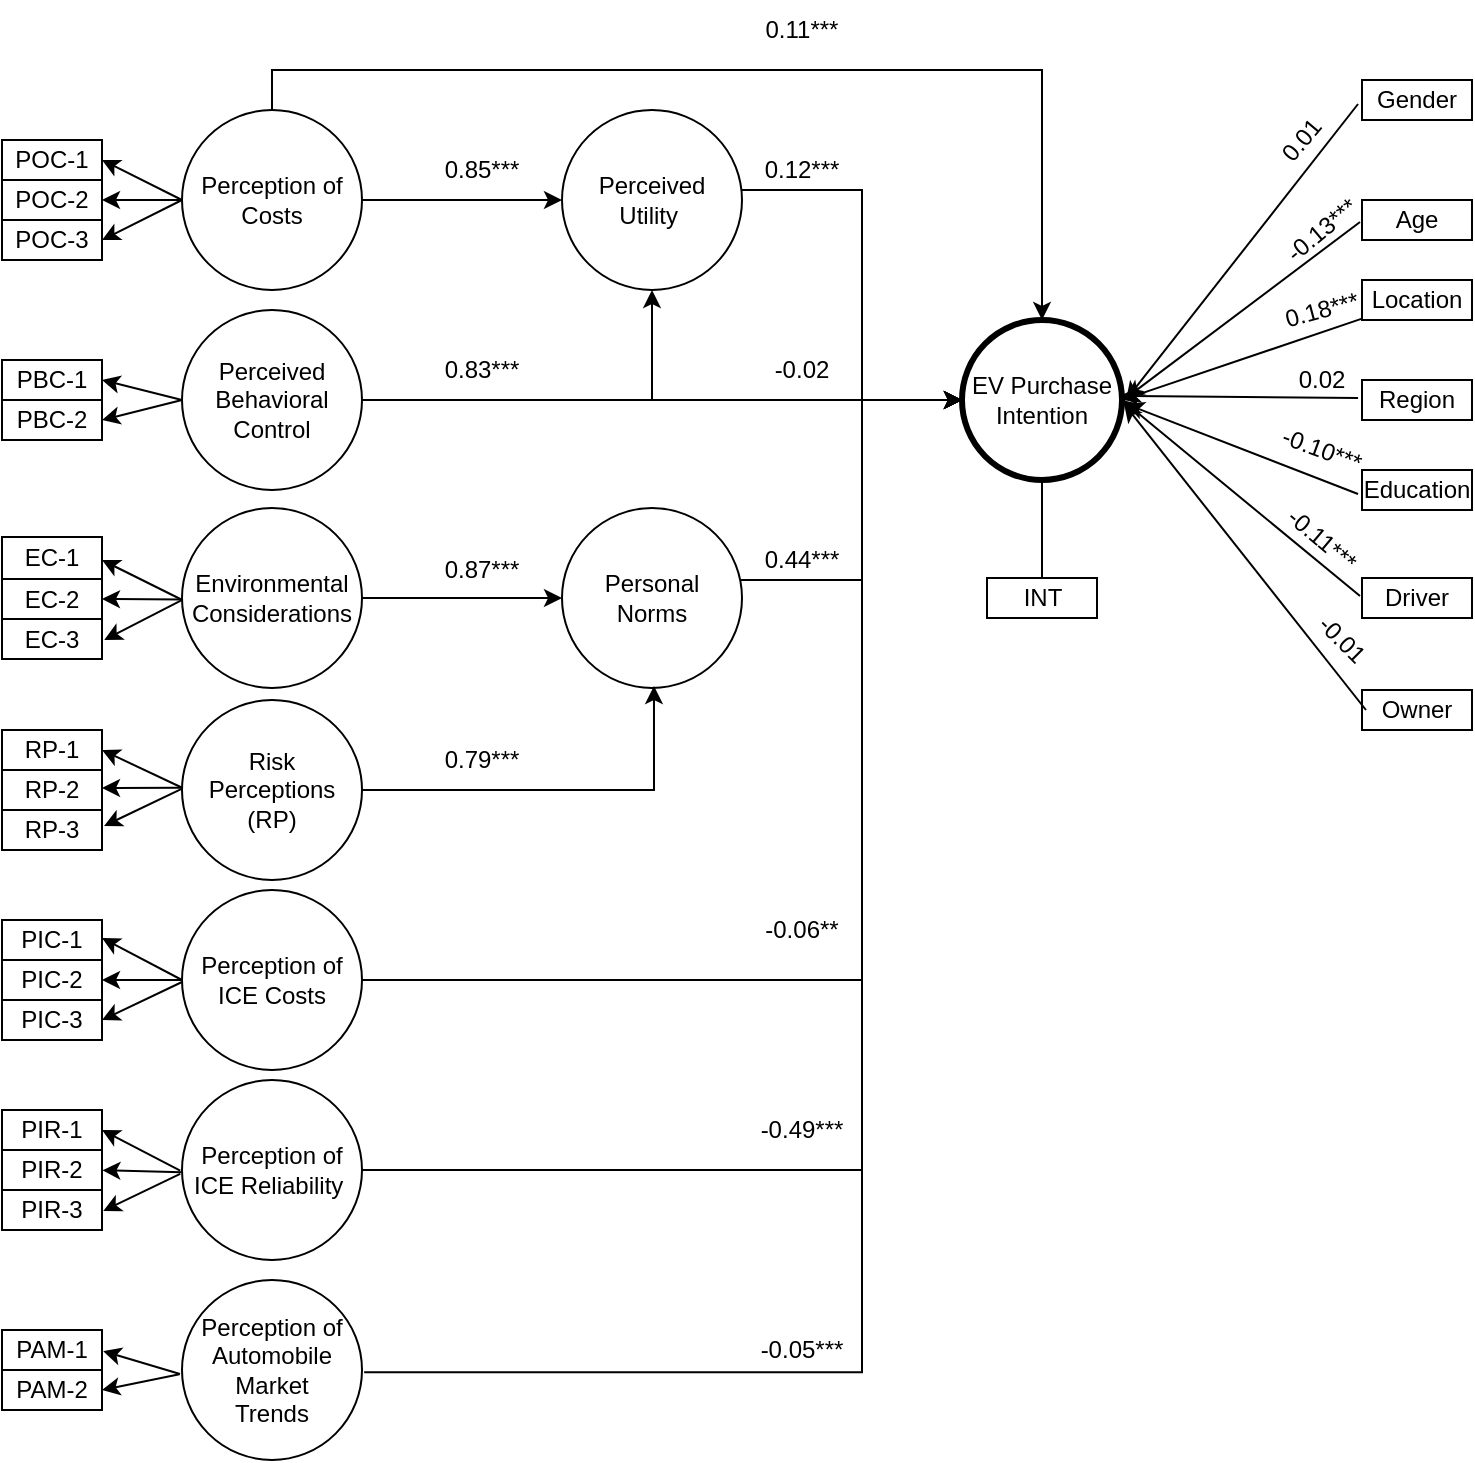 <mxfile version="21.2.1" type="github" pages="2">
  <diagram name="Page-1" id="kJrWrPGSgi8lEbWL6mTn">
    <mxGraphModel dx="263" dy="148" grid="1" gridSize="10" guides="1" tooltips="1" connect="0" arrows="1" fold="1" page="1" pageScale="1" pageWidth="1169" pageHeight="827" math="0" shadow="0">
      <root>
        <mxCell id="0" />
        <mxCell id="1" parent="0" />
        <mxCell id="UyxpPyiTh_7J5SObI_an-33" style="edgeStyle=orthogonalEdgeStyle;rounded=0;orthogonalLoop=1;jettySize=auto;html=1;entryX=0;entryY=0.5;entryDx=0;entryDy=0;" parent="1" source="IYlS7my690wejQT6I9Gt-1" target="IYlS7my690wejQT6I9Gt-67" edge="1">
          <mxGeometry relative="1" as="geometry">
            <Array as="points">
              <mxPoint x="570" y="165" />
              <mxPoint x="570" y="270" />
            </Array>
          </mxGeometry>
        </mxCell>
        <mxCell id="IYlS7my690wejQT6I9Gt-1" value="Perceived Utility&amp;nbsp;" style="ellipse;whiteSpace=wrap;html=1;aspect=fixed;" parent="1" vertex="1">
          <mxGeometry x="420" y="125" width="90" height="90" as="geometry" />
        </mxCell>
        <mxCell id="IYlS7my690wejQT6I9Gt-89" style="edgeStyle=orthogonalEdgeStyle;rounded=0;orthogonalLoop=1;jettySize=auto;html=1;entryX=0;entryY=0.5;entryDx=0;entryDy=0;" parent="1" source="IYlS7my690wejQT6I9Gt-4" target="IYlS7my690wejQT6I9Gt-67" edge="1">
          <mxGeometry relative="1" as="geometry">
            <mxPoint x="570" y="260" as="targetPoint" />
            <Array as="points">
              <mxPoint x="570" y="360" />
              <mxPoint x="570" y="270" />
            </Array>
          </mxGeometry>
        </mxCell>
        <mxCell id="IYlS7my690wejQT6I9Gt-4" value="Personal &lt;br&gt;Norms" style="ellipse;whiteSpace=wrap;html=1;aspect=fixed;" parent="1" vertex="1">
          <mxGeometry x="420" y="324" width="90" height="90" as="geometry" />
        </mxCell>
        <mxCell id="UyxpPyiTh_7J5SObI_an-12" value="" style="edgeStyle=orthogonalEdgeStyle;rounded=0;orthogonalLoop=1;jettySize=auto;html=1;" parent="1" source="IYlS7my690wejQT6I9Gt-6" target="IYlS7my690wejQT6I9Gt-1" edge="1">
          <mxGeometry relative="1" as="geometry" />
        </mxCell>
        <mxCell id="fFxdtxSOvmqtfOTRgSrr-30" style="edgeStyle=orthogonalEdgeStyle;rounded=0;orthogonalLoop=1;jettySize=auto;html=1;exitX=0.5;exitY=0;exitDx=0;exitDy=0;" parent="1" source="IYlS7my690wejQT6I9Gt-6" target="IYlS7my690wejQT6I9Gt-67" edge="1">
          <mxGeometry relative="1" as="geometry" />
        </mxCell>
        <mxCell id="IYlS7my690wejQT6I9Gt-6" value="Perception of Costs" style="ellipse;whiteSpace=wrap;html=1;aspect=fixed;" parent="1" vertex="1">
          <mxGeometry x="230" y="125" width="90" height="90" as="geometry" />
        </mxCell>
        <mxCell id="IYlS7my690wejQT6I9Gt-29" value="PBC-1" style="rounded=0;whiteSpace=wrap;html=1;" parent="1" vertex="1">
          <mxGeometry x="140" y="250" width="50" height="20" as="geometry" />
        </mxCell>
        <mxCell id="IYlS7my690wejQT6I9Gt-33" value="PBC-2" style="rounded=0;whiteSpace=wrap;html=1;" parent="1" vertex="1">
          <mxGeometry x="140" y="270" width="50" height="20" as="geometry" />
        </mxCell>
        <mxCell id="IYlS7my690wejQT6I9Gt-67" value="EV Purchase Intention" style="ellipse;whiteSpace=wrap;html=1;aspect=fixed;strokeWidth=3;" parent="1" vertex="1">
          <mxGeometry x="620" y="230" width="80" height="80" as="geometry" />
        </mxCell>
        <mxCell id="UyxpPyiTh_7J5SObI_an-15" style="edgeStyle=orthogonalEdgeStyle;rounded=0;orthogonalLoop=1;jettySize=auto;html=1;" parent="1" source="IYlS7my690wejQT6I9Gt-5" target="IYlS7my690wejQT6I9Gt-1" edge="1">
          <mxGeometry relative="1" as="geometry" />
        </mxCell>
        <mxCell id="fFxdtxSOvmqtfOTRgSrr-28" style="edgeStyle=orthogonalEdgeStyle;rounded=0;orthogonalLoop=1;jettySize=auto;html=1;" parent="1" source="IYlS7my690wejQT6I9Gt-5" target="IYlS7my690wejQT6I9Gt-67" edge="1">
          <mxGeometry relative="1" as="geometry">
            <mxPoint x="330" y="240" as="sourcePoint" />
          </mxGeometry>
        </mxCell>
        <mxCell id="IYlS7my690wejQT6I9Gt-5" value="Perceived Behavioral Control" style="ellipse;whiteSpace=wrap;html=1;aspect=fixed;" parent="1" vertex="1">
          <mxGeometry x="230" y="225" width="90" height="90" as="geometry" />
        </mxCell>
        <mxCell id="UyxpPyiTh_7J5SObI_an-20" value="POC-1" style="rounded=0;whiteSpace=wrap;html=1;" parent="1" vertex="1">
          <mxGeometry x="140" y="140" width="50" height="20" as="geometry" />
        </mxCell>
        <mxCell id="UyxpPyiTh_7J5SObI_an-21" value="POC-2" style="rounded=0;whiteSpace=wrap;html=1;" parent="1" vertex="1">
          <mxGeometry x="140" y="160" width="50" height="20" as="geometry" />
        </mxCell>
        <mxCell id="UyxpPyiTh_7J5SObI_an-22" value="POC-3" style="rounded=0;whiteSpace=wrap;html=1;" parent="1" vertex="1">
          <mxGeometry x="140" y="180" width="50" height="20" as="geometry" />
        </mxCell>
        <mxCell id="UyxpPyiTh_7J5SObI_an-23" value="" style="endArrow=classic;html=1;rounded=0;exitX=0;exitY=0.5;exitDx=0;exitDy=0;entryX=1;entryY=0.5;entryDx=0;entryDy=0;" parent="1" source="IYlS7my690wejQT6I9Gt-6" target="UyxpPyiTh_7J5SObI_an-20" edge="1">
          <mxGeometry width="50" height="50" relative="1" as="geometry">
            <mxPoint x="580" y="255" as="sourcePoint" />
            <mxPoint x="630" y="205" as="targetPoint" />
          </mxGeometry>
        </mxCell>
        <mxCell id="UyxpPyiTh_7J5SObI_an-25" value="" style="endArrow=classic;html=1;rounded=0;entryX=1;entryY=0.5;entryDx=0;entryDy=0;exitX=0;exitY=0.5;exitDx=0;exitDy=0;" parent="1" source="IYlS7my690wejQT6I9Gt-6" target="UyxpPyiTh_7J5SObI_an-22" edge="1">
          <mxGeometry width="50" height="50" relative="1" as="geometry">
            <mxPoint x="210" y="125" as="sourcePoint" />
            <mxPoint x="170" y="95" as="targetPoint" />
          </mxGeometry>
        </mxCell>
        <mxCell id="UyxpPyiTh_7J5SObI_an-30" value="" style="endArrow=classic;html=1;rounded=0;exitX=0;exitY=0.5;exitDx=0;exitDy=0;entryX=1;entryY=0.5;entryDx=0;entryDy=0;" parent="1" source="IYlS7my690wejQT6I9Gt-5" target="IYlS7my690wejQT6I9Gt-33" edge="1">
          <mxGeometry width="50" height="50" relative="1" as="geometry">
            <mxPoint x="200" y="210" as="sourcePoint" />
            <mxPoint x="190" y="220" as="targetPoint" />
          </mxGeometry>
        </mxCell>
        <mxCell id="UyxpPyiTh_7J5SObI_an-62" value="" style="endArrow=classic;html=1;rounded=0;entryX=1;entryY=0.5;entryDx=0;entryDy=0;" parent="1" target="UyxpPyiTh_7J5SObI_an-21" edge="1">
          <mxGeometry width="50" height="50" relative="1" as="geometry">
            <mxPoint x="230" y="170" as="sourcePoint" />
            <mxPoint x="200" y="110" as="targetPoint" />
          </mxGeometry>
        </mxCell>
        <mxCell id="UyxpPyiTh_7J5SObI_an-66" value="" style="endArrow=classic;html=1;rounded=0;exitX=0.5;exitY=1;exitDx=0;exitDy=0;entryX=0.5;entryY=1;entryDx=0;entryDy=0;" parent="1" source="IYlS7my690wejQT6I9Gt-67" target="UyxpPyiTh_7J5SObI_an-69" edge="1">
          <mxGeometry width="50" height="50" relative="1" as="geometry">
            <mxPoint x="800" y="50" as="sourcePoint" />
            <mxPoint x="658" y="190" as="targetPoint" />
          </mxGeometry>
        </mxCell>
        <mxCell id="UyxpPyiTh_7J5SObI_an-69" value="INT" style="rounded=0;whiteSpace=wrap;html=1;" parent="1" vertex="1">
          <mxGeometry x="632.5" y="359" width="55" height="20" as="geometry" />
        </mxCell>
        <mxCell id="UyxpPyiTh_7J5SObI_an-71" value="" style="endArrow=classic;html=1;rounded=0;exitX=0;exitY=0.5;exitDx=0;exitDy=0;entryX=1;entryY=0.5;entryDx=0;entryDy=0;" parent="1" source="IYlS7my690wejQT6I9Gt-5" target="IYlS7my690wejQT6I9Gt-29" edge="1">
          <mxGeometry width="50" height="50" relative="1" as="geometry">
            <mxPoint x="240" y="230" as="sourcePoint" />
            <mxPoint x="190" y="200" as="targetPoint" />
          </mxGeometry>
        </mxCell>
        <mxCell id="fFxdtxSOvmqtfOTRgSrr-8" style="edgeStyle=orthogonalEdgeStyle;rounded=0;orthogonalLoop=1;jettySize=auto;html=1;entryX=0;entryY=0.5;entryDx=0;entryDy=0;" parent="1" source="fFxdtxSOvmqtfOTRgSrr-3" target="IYlS7my690wejQT6I9Gt-4" edge="1">
          <mxGeometry relative="1" as="geometry" />
        </mxCell>
        <mxCell id="fFxdtxSOvmqtfOTRgSrr-3" value="Environmental Considerations" style="ellipse;whiteSpace=wrap;html=1;aspect=fixed;" parent="1" vertex="1">
          <mxGeometry x="230" y="324" width="90" height="90" as="geometry" />
        </mxCell>
        <mxCell id="3aYb_1MQCvMzoAkba6OH-4" style="edgeStyle=orthogonalEdgeStyle;rounded=0;orthogonalLoop=1;jettySize=auto;html=1;entryX=0.511;entryY=0.989;entryDx=0;entryDy=0;entryPerimeter=0;" edge="1" parent="1" source="fFxdtxSOvmqtfOTRgSrr-5" target="IYlS7my690wejQT6I9Gt-4">
          <mxGeometry relative="1" as="geometry" />
        </mxCell>
        <mxCell id="fFxdtxSOvmqtfOTRgSrr-5" value="Risk Perceptions (RP)" style="ellipse;whiteSpace=wrap;html=1;aspect=fixed;" parent="1" vertex="1">
          <mxGeometry x="230" y="420" width="90" height="90" as="geometry" />
        </mxCell>
        <mxCell id="fFxdtxSOvmqtfOTRgSrr-9" value="EC-1" style="rounded=0;whiteSpace=wrap;html=1;" parent="1" vertex="1">
          <mxGeometry x="140" y="338.5" width="50" height="21" as="geometry" />
        </mxCell>
        <mxCell id="fFxdtxSOvmqtfOTRgSrr-10" value="EC-2" style="rounded=0;whiteSpace=wrap;html=1;" parent="1" vertex="1">
          <mxGeometry x="140" y="359.5" width="50" height="20" as="geometry" />
        </mxCell>
        <mxCell id="fFxdtxSOvmqtfOTRgSrr-11" value="" style="endArrow=classic;html=1;rounded=0;entryX=1;entryY=0.5;entryDx=0;entryDy=0;exitX=0.002;exitY=0.509;exitDx=0;exitDy=0;exitPerimeter=0;" parent="1" target="fFxdtxSOvmqtfOTRgSrr-10" edge="1" source="fFxdtxSOvmqtfOTRgSrr-3">
          <mxGeometry width="50" height="50" relative="1" as="geometry">
            <mxPoint x="230" y="369" as="sourcePoint" />
            <mxPoint x="190" y="320" as="targetPoint" />
            <Array as="points" />
          </mxGeometry>
        </mxCell>
        <mxCell id="fFxdtxSOvmqtfOTRgSrr-17" value="RP-1" style="rounded=0;whiteSpace=wrap;html=1;" parent="1" vertex="1">
          <mxGeometry x="140" y="435" width="50" height="20" as="geometry" />
        </mxCell>
        <mxCell id="fFxdtxSOvmqtfOTRgSrr-18" value="RP-2" style="rounded=0;whiteSpace=wrap;html=1;" parent="1" vertex="1">
          <mxGeometry x="140" y="455" width="50" height="20" as="geometry" />
        </mxCell>
        <mxCell id="fFxdtxSOvmqtfOTRgSrr-19" value="" style="endArrow=classic;html=1;rounded=0;exitX=-0.002;exitY=0.494;exitDx=0;exitDy=0;entryX=1.02;entryY=0.4;entryDx=0;entryDy=0;exitPerimeter=0;entryPerimeter=0;" parent="1" target="fFxdtxSOvmqtfOTRgSrr-81" edge="1" source="fFxdtxSOvmqtfOTRgSrr-5">
          <mxGeometry width="50" height="50" relative="1" as="geometry">
            <mxPoint x="230" y="435" as="sourcePoint" />
            <mxPoint x="190" y="435" as="targetPoint" />
          </mxGeometry>
        </mxCell>
        <mxCell id="fFxdtxSOvmqtfOTRgSrr-20" value="" style="endArrow=classic;html=1;rounded=0;exitX=-0.002;exitY=0.486;exitDx=0;exitDy=0;entryX=1;entryY=0.5;entryDx=0;entryDy=0;exitPerimeter=0;" parent="1" target="fFxdtxSOvmqtfOTRgSrr-17" edge="1" source="fFxdtxSOvmqtfOTRgSrr-5">
          <mxGeometry width="50" height="50" relative="1" as="geometry">
            <mxPoint x="230" y="435" as="sourcePoint" />
            <mxPoint x="190" y="415" as="targetPoint" />
          </mxGeometry>
        </mxCell>
        <mxCell id="fFxdtxSOvmqtfOTRgSrr-22" value="EC-3" style="rounded=0;whiteSpace=wrap;html=1;" parent="1" vertex="1">
          <mxGeometry x="140" y="379.5" width="50" height="20" as="geometry" />
        </mxCell>
        <mxCell id="fFxdtxSOvmqtfOTRgSrr-23" value="" style="endArrow=classic;html=1;rounded=0;entryX=1.023;entryY=0.524;entryDx=0;entryDy=0;exitX=-0.004;exitY=0.513;exitDx=0;exitDy=0;exitPerimeter=0;entryPerimeter=0;" parent="1" source="fFxdtxSOvmqtfOTRgSrr-3" target="fFxdtxSOvmqtfOTRgSrr-22" edge="1">
          <mxGeometry width="50" height="50" relative="1" as="geometry">
            <mxPoint x="220" y="380" as="sourcePoint" />
            <mxPoint x="200" y="340" as="targetPoint" />
          </mxGeometry>
        </mxCell>
        <mxCell id="fFxdtxSOvmqtfOTRgSrr-41" style="edgeStyle=orthogonalEdgeStyle;rounded=0;orthogonalLoop=1;jettySize=auto;html=1;entryX=0;entryY=0.5;entryDx=0;entryDy=0;exitX=0.512;exitY=-0.012;exitDx=0;exitDy=0;exitPerimeter=0;" parent="1" source="fFxdtxSOvmqtfOTRgSrr-32" target="IYlS7my690wejQT6I9Gt-67" edge="1">
          <mxGeometry relative="1" as="geometry">
            <Array as="points">
              <mxPoint x="570" y="756" />
              <mxPoint x="570" y="270" />
            </Array>
            <mxPoint x="320.99" y="752.99" as="sourcePoint" />
          </mxGeometry>
        </mxCell>
        <mxCell id="fFxdtxSOvmqtfOTRgSrr-37" style="edgeStyle=orthogonalEdgeStyle;rounded=0;orthogonalLoop=1;jettySize=auto;html=1;entryX=0;entryY=0.5;entryDx=0;entryDy=0;" parent="1" source="fFxdtxSOvmqtfOTRgSrr-33" target="IYlS7my690wejQT6I9Gt-67" edge="1">
          <mxGeometry relative="1" as="geometry">
            <mxPoint x="540" y="390" as="targetPoint" />
            <Array as="points">
              <mxPoint x="570" y="655" />
              <mxPoint x="570" y="270" />
            </Array>
          </mxGeometry>
        </mxCell>
        <mxCell id="fFxdtxSOvmqtfOTRgSrr-33" value="Perception of ICE Reliability&amp;nbsp;" style="ellipse;whiteSpace=wrap;html=1;aspect=fixed;" parent="1" vertex="1">
          <mxGeometry x="230" y="610" width="90" height="90" as="geometry" />
        </mxCell>
        <mxCell id="fFxdtxSOvmqtfOTRgSrr-34" value="Perception of ICE Costs" style="ellipse;whiteSpace=wrap;html=1;aspect=fixed;" parent="1" vertex="1">
          <mxGeometry x="230" y="515" width="90" height="90" as="geometry" />
        </mxCell>
        <mxCell id="fFxdtxSOvmqtfOTRgSrr-46" value="PIC-2" style="rounded=0;whiteSpace=wrap;html=1;" parent="1" vertex="1">
          <mxGeometry x="140" y="550" width="50" height="20" as="geometry" />
        </mxCell>
        <mxCell id="fFxdtxSOvmqtfOTRgSrr-47" value="PIC-1" style="rounded=0;whiteSpace=wrap;html=1;" parent="1" vertex="1">
          <mxGeometry x="140" y="530" width="50" height="20" as="geometry" />
        </mxCell>
        <mxCell id="fFxdtxSOvmqtfOTRgSrr-50" value="" style="endArrow=classic;html=1;rounded=0;exitX=0;exitY=0.5;exitDx=0;exitDy=0;" parent="1" source="fFxdtxSOvmqtfOTRgSrr-34" edge="1">
          <mxGeometry width="50" height="50" relative="1" as="geometry">
            <mxPoint x="250" y="455" as="sourcePoint" />
            <mxPoint x="190" y="560" as="targetPoint" />
            <Array as="points" />
          </mxGeometry>
        </mxCell>
        <mxCell id="fFxdtxSOvmqtfOTRgSrr-51" value="" style="endArrow=classic;html=1;rounded=0;exitX=0;exitY=0.5;exitDx=0;exitDy=0;entryX=1;entryY=0.45;entryDx=0;entryDy=0;entryPerimeter=0;" parent="1" source="fFxdtxSOvmqtfOTRgSrr-34" edge="1" target="fFxdtxSOvmqtfOTRgSrr-47">
          <mxGeometry width="50" height="50" relative="1" as="geometry">
            <mxPoint x="250" y="455" as="sourcePoint" />
            <mxPoint x="290" y="500" as="targetPoint" />
          </mxGeometry>
        </mxCell>
        <mxCell id="fFxdtxSOvmqtfOTRgSrr-61" value="PIC-3" style="rounded=0;whiteSpace=wrap;html=1;" parent="1" vertex="1">
          <mxGeometry x="140" y="570" width="50" height="20" as="geometry" />
        </mxCell>
        <mxCell id="fFxdtxSOvmqtfOTRgSrr-63" value="" style="endArrow=classic;html=1;rounded=0;entryX=1;entryY=0.5;entryDx=0;entryDy=0;exitX=0;exitY=0.511;exitDx=0;exitDy=0;exitPerimeter=0;" parent="1" target="fFxdtxSOvmqtfOTRgSrr-61" edge="1" source="fFxdtxSOvmqtfOTRgSrr-34">
          <mxGeometry width="50" height="50" relative="1" as="geometry">
            <mxPoint x="230" y="520" as="sourcePoint" />
            <mxPoint x="385" y="620" as="targetPoint" />
          </mxGeometry>
        </mxCell>
        <mxCell id="fFxdtxSOvmqtfOTRgSrr-64" value="PIR-2" style="rounded=0;whiteSpace=wrap;html=1;" parent="1" vertex="1">
          <mxGeometry x="140" y="645" width="50" height="20" as="geometry" />
        </mxCell>
        <mxCell id="fFxdtxSOvmqtfOTRgSrr-65" value="PIR-1" style="rounded=0;whiteSpace=wrap;html=1;" parent="1" vertex="1">
          <mxGeometry x="140" y="625" width="50" height="20" as="geometry" />
        </mxCell>
        <mxCell id="fFxdtxSOvmqtfOTRgSrr-66" value="PIR-3" style="rounded=0;whiteSpace=wrap;html=1;" parent="1" vertex="1">
          <mxGeometry x="140" y="665" width="50" height="20" as="geometry" />
        </mxCell>
        <mxCell id="fFxdtxSOvmqtfOTRgSrr-69" value="" style="endArrow=classic;html=1;rounded=0;exitX=-0.01;exitY=0.503;exitDx=0;exitDy=0;exitPerimeter=0;" parent="1" source="fFxdtxSOvmqtfOTRgSrr-33" edge="1">
          <mxGeometry width="50" height="50" relative="1" as="geometry">
            <mxPoint x="420" y="580" as="sourcePoint" />
            <mxPoint x="190" y="635" as="targetPoint" />
          </mxGeometry>
        </mxCell>
        <mxCell id="fFxdtxSOvmqtfOTRgSrr-72" value="PAM-2" style="rounded=0;whiteSpace=wrap;html=1;" parent="1" vertex="1">
          <mxGeometry x="140" y="755" width="50" height="20" as="geometry" />
        </mxCell>
        <mxCell id="fFxdtxSOvmqtfOTRgSrr-77" value="" style="endArrow=classic;html=1;rounded=0;exitX=0.556;exitY=1.011;exitDx=0;exitDy=0;entryX=1.012;entryY=0.529;entryDx=0;entryDy=0;entryPerimeter=0;exitPerimeter=0;" parent="1" target="fFxdtxSOvmqtfOTRgSrr-73" edge="1">
          <mxGeometry width="50" height="50" relative="1" as="geometry">
            <mxPoint x="229.01" y="757.04" as="sourcePoint" />
            <mxPoint x="720" y="488" as="targetPoint" />
          </mxGeometry>
        </mxCell>
        <mxCell id="fFxdtxSOvmqtfOTRgSrr-81" value="RP-3" style="rounded=0;whiteSpace=wrap;html=1;" parent="1" vertex="1">
          <mxGeometry x="140" y="475" width="50" height="20" as="geometry" />
        </mxCell>
        <mxCell id="4Z4QWcQPId7kMESxNDQH-1" value="0.12***" style="text;strokeColor=none;align=center;fillColor=none;html=1;verticalAlign=middle;whiteSpace=wrap;rounded=0;" parent="1" vertex="1">
          <mxGeometry x="510" y="140" width="60" height="30" as="geometry" />
        </mxCell>
        <mxCell id="4Z4QWcQPId7kMESxNDQH-2" value="0.11***" style="text;align=center;html=1;verticalAlign=middle;whiteSpace=wrap;rounded=0;shadow=0;fillColor=default;gradientColor=none;opacity=60;" parent="1" vertex="1">
          <mxGeometry x="510" y="70" width="60" height="30" as="geometry" />
        </mxCell>
        <mxCell id="4Z4QWcQPId7kMESxNDQH-6" value="0.85***" style="text;strokeColor=none;align=center;fillColor=none;html=1;verticalAlign=middle;whiteSpace=wrap;rounded=0;" parent="1" vertex="1">
          <mxGeometry x="350" y="140" width="60" height="30" as="geometry" />
        </mxCell>
        <mxCell id="4Z4QWcQPId7kMESxNDQH-7" value="-0.02" style="text;strokeColor=none;align=center;fillColor=none;html=1;verticalAlign=middle;whiteSpace=wrap;rounded=0;" parent="1" vertex="1">
          <mxGeometry x="510" y="240" width="60" height="30" as="geometry" />
        </mxCell>
        <mxCell id="4Z4QWcQPId7kMESxNDQH-8" value="0.83***" style="text;strokeColor=none;align=center;fillColor=none;html=1;verticalAlign=middle;whiteSpace=wrap;rounded=0;" parent="1" vertex="1">
          <mxGeometry x="350" y="240" width="60" height="30" as="geometry" />
        </mxCell>
        <mxCell id="4Z4QWcQPId7kMESxNDQH-10" value="0.87***" style="text;strokeColor=none;align=center;fillColor=none;html=1;verticalAlign=middle;whiteSpace=wrap;rounded=0;" parent="1" vertex="1">
          <mxGeometry x="350" y="340" width="60" height="30" as="geometry" />
        </mxCell>
        <mxCell id="4Z4QWcQPId7kMESxNDQH-11" value="0.79***" style="text;strokeColor=none;align=center;fillColor=none;html=1;verticalAlign=middle;whiteSpace=wrap;rounded=0;" parent="1" vertex="1">
          <mxGeometry x="350" y="435" width="60" height="30" as="geometry" />
        </mxCell>
        <mxCell id="4Z4QWcQPId7kMESxNDQH-12" value="0.44***" style="text;strokeColor=none;align=center;fillColor=none;html=1;verticalAlign=middle;whiteSpace=wrap;rounded=0;" parent="1" vertex="1">
          <mxGeometry x="510" y="335" width="60" height="30" as="geometry" />
        </mxCell>
        <mxCell id="4Z4QWcQPId7kMESxNDQH-14" value="-0.49***" style="text;strokeColor=none;align=center;fillColor=none;html=1;verticalAlign=middle;whiteSpace=wrap;rounded=0;" parent="1" vertex="1">
          <mxGeometry x="510" y="620" width="60" height="30" as="geometry" />
        </mxCell>
        <mxCell id="4Z4QWcQPId7kMESxNDQH-15" value="-0.05***" style="text;strokeColor=none;align=center;fillColor=none;html=1;verticalAlign=middle;whiteSpace=wrap;rounded=0;" parent="1" vertex="1">
          <mxGeometry x="510" y="730" width="60" height="30" as="geometry" />
        </mxCell>
        <mxCell id="4Z4QWcQPId7kMESxNDQH-39" style="edgeStyle=none;rounded=0;orthogonalLoop=1;jettySize=auto;html=1;entryX=1.025;entryY=0.5;entryDx=0;entryDy=0;entryPerimeter=0;exitX=-0.036;exitY=0.6;exitDx=0;exitDy=0;exitPerimeter=0;" parent="1" source="4Z4QWcQPId7kMESxNDQH-22" target="IYlS7my690wejQT6I9Gt-67" edge="1">
          <mxGeometry relative="1" as="geometry" />
        </mxCell>
        <mxCell id="4Z4QWcQPId7kMESxNDQH-22" value="Gender" style="rounded=0;whiteSpace=wrap;html=1;" parent="1" vertex="1">
          <mxGeometry x="820" y="110" width="55" height="20" as="geometry" />
        </mxCell>
        <mxCell id="4Z4QWcQPId7kMESxNDQH-40" style="edgeStyle=none;rounded=0;orthogonalLoop=1;jettySize=auto;html=1;exitX=-0.018;exitY=0.55;exitDx=0;exitDy=0;exitPerimeter=0;entryX=1.025;entryY=0.488;entryDx=0;entryDy=0;entryPerimeter=0;" parent="1" source="4Z4QWcQPId7kMESxNDQH-23" edge="1" target="IYlS7my690wejQT6I9Gt-67">
          <mxGeometry relative="1" as="geometry">
            <mxPoint x="740" y="280" as="targetPoint" />
          </mxGeometry>
        </mxCell>
        <mxCell id="4Z4QWcQPId7kMESxNDQH-23" value="Age" style="rounded=0;whiteSpace=wrap;html=1;" parent="1" vertex="1">
          <mxGeometry x="820" y="170" width="55" height="20" as="geometry" />
        </mxCell>
        <mxCell id="4Z4QWcQPId7kMESxNDQH-41" style="edgeStyle=none;rounded=0;orthogonalLoop=1;jettySize=auto;html=1;" parent="1" source="4Z4QWcQPId7kMESxNDQH-24" edge="1">
          <mxGeometry relative="1" as="geometry">
            <mxPoint x="700" y="270" as="targetPoint" />
          </mxGeometry>
        </mxCell>
        <mxCell id="4Z4QWcQPId7kMESxNDQH-24" value="Location" style="rounded=0;whiteSpace=wrap;html=1;" parent="1" vertex="1">
          <mxGeometry x="820" y="210" width="55" height="20" as="geometry" />
        </mxCell>
        <mxCell id="4Z4QWcQPId7kMESxNDQH-25" value="Region" style="rounded=0;whiteSpace=wrap;html=1;" parent="1" vertex="1">
          <mxGeometry x="820" y="260" width="55" height="20" as="geometry" />
        </mxCell>
        <mxCell id="4Z4QWcQPId7kMESxNDQH-26" value="Education" style="rounded=0;whiteSpace=wrap;html=1;" parent="1" vertex="1">
          <mxGeometry x="820" y="305" width="55" height="20" as="geometry" />
        </mxCell>
        <mxCell id="4Z4QWcQPId7kMESxNDQH-27" value="Driver" style="rounded=0;whiteSpace=wrap;html=1;" parent="1" vertex="1">
          <mxGeometry x="820" y="359" width="55" height="20" as="geometry" />
        </mxCell>
        <mxCell id="4Z4QWcQPId7kMESxNDQH-28" value="Owner" style="rounded=0;whiteSpace=wrap;html=1;" parent="1" vertex="1">
          <mxGeometry x="820" y="415" width="55" height="20" as="geometry" />
        </mxCell>
        <mxCell id="4Z4QWcQPId7kMESxNDQH-48" value="0.01" style="text;strokeColor=none;align=center;fillColor=none;html=1;verticalAlign=middle;whiteSpace=wrap;rounded=0;rotation=-50;" parent="1" vertex="1">
          <mxGeometry x="760" y="125" width="60" height="30" as="geometry" />
        </mxCell>
        <mxCell id="4Z4QWcQPId7kMESxNDQH-49" value="-0.13***" style="text;strokeColor=none;align=center;fillColor=none;html=1;verticalAlign=middle;whiteSpace=wrap;rounded=0;rotation=-40;" parent="1" vertex="1">
          <mxGeometry x="770" y="170" width="60" height="30" as="geometry" />
        </mxCell>
        <mxCell id="4Z4QWcQPId7kMESxNDQH-50" value="0.18***" style="text;strokeColor=none;align=center;fillColor=none;html=1;verticalAlign=middle;whiteSpace=wrap;rounded=0;rotation=-15;" parent="1" vertex="1">
          <mxGeometry x="770" y="210" width="60" height="30" as="geometry" />
        </mxCell>
        <mxCell id="4Z4QWcQPId7kMESxNDQH-52" value="-0.10***" style="text;strokeColor=none;align=center;fillColor=none;html=1;verticalAlign=middle;whiteSpace=wrap;rounded=0;rotation=20;" parent="1" vertex="1">
          <mxGeometry x="770" y="280" width="60" height="30" as="geometry" />
        </mxCell>
        <mxCell id="4Z4QWcQPId7kMESxNDQH-53" value="-0.11***" style="text;strokeColor=none;align=center;fillColor=none;html=1;verticalAlign=middle;whiteSpace=wrap;rounded=0;rotation=40;" parent="1" vertex="1">
          <mxGeometry x="770" y="325" width="60" height="30" as="geometry" />
        </mxCell>
        <mxCell id="4Z4QWcQPId7kMESxNDQH-54" value="-0.01" style="text;strokeColor=none;align=center;fillColor=none;html=1;verticalAlign=middle;whiteSpace=wrap;rounded=0;rotation=45;" parent="1" vertex="1">
          <mxGeometry x="780" y="375" width="60" height="30" as="geometry" />
        </mxCell>
        <mxCell id="4Z4QWcQPId7kMESxNDQH-51" value="0.02" style="text;strokeColor=none;align=center;fillColor=none;html=1;verticalAlign=middle;whiteSpace=wrap;rounded=0;rotation=0;" parent="1" vertex="1">
          <mxGeometry x="770" y="245" width="60" height="30" as="geometry" />
        </mxCell>
        <mxCell id="3aYb_1MQCvMzoAkba6OH-2" value="" style="endArrow=classic;html=1;rounded=0;exitX=0.524;exitY=1.014;exitDx=0;exitDy=0;exitPerimeter=0;" edge="1" parent="1" source="fFxdtxSOvmqtfOTRgSrr-32">
          <mxGeometry width="50" height="50" relative="1" as="geometry">
            <mxPoint x="229" y="760" as="sourcePoint" />
            <mxPoint x="190" y="765" as="targetPoint" />
          </mxGeometry>
        </mxCell>
        <mxCell id="fFxdtxSOvmqtfOTRgSrr-73" value="PAM-1" style="rounded=0;whiteSpace=wrap;html=1;" parent="1" vertex="1">
          <mxGeometry x="140" y="735" width="50" height="20" as="geometry" />
        </mxCell>
        <mxCell id="3aYb_1MQCvMzoAkba6OH-7" value="" style="edgeStyle=orthogonalEdgeStyle;rounded=0;orthogonalLoop=1;jettySize=auto;html=1;" edge="1" parent="1" source="fFxdtxSOvmqtfOTRgSrr-34">
          <mxGeometry relative="1" as="geometry">
            <mxPoint x="620" y="270" as="targetPoint" />
            <Array as="points">
              <mxPoint x="570" y="560" />
              <mxPoint x="570" y="270" />
            </Array>
            <mxPoint x="320" y="550" as="sourcePoint" />
          </mxGeometry>
        </mxCell>
        <mxCell id="4Z4QWcQPId7kMESxNDQH-13" value="-0.06**" style="text;strokeColor=none;align=center;fillColor=none;html=1;verticalAlign=middle;whiteSpace=wrap;rounded=0;" parent="1" vertex="1">
          <mxGeometry x="510" y="520" width="60" height="30" as="geometry" />
        </mxCell>
        <mxCell id="w3oAXhgkn2lfSxqzr1Ep-2" style="edgeStyle=none;rounded=0;orthogonalLoop=1;jettySize=auto;html=1;exitX=-0.036;exitY=0.45;exitDx=0;exitDy=0;exitPerimeter=0;entryX=0.988;entryY=0.475;entryDx=0;entryDy=0;entryPerimeter=0;" edge="1" parent="1" source="4Z4QWcQPId7kMESxNDQH-25" target="IYlS7my690wejQT6I9Gt-67">
          <mxGeometry relative="1" as="geometry">
            <mxPoint x="710" y="270" as="targetPoint" />
            <mxPoint x="995" y="243.5" as="sourcePoint" />
          </mxGeometry>
        </mxCell>
        <mxCell id="w3oAXhgkn2lfSxqzr1Ep-3" style="edgeStyle=none;rounded=0;orthogonalLoop=1;jettySize=auto;html=1;entryX=1.025;entryY=0.525;entryDx=0;entryDy=0;entryPerimeter=0;exitX=-0.036;exitY=0.6;exitDx=0;exitDy=0;exitPerimeter=0;" edge="1" parent="1" source="4Z4QWcQPId7kMESxNDQH-26" target="IYlS7my690wejQT6I9Gt-67">
          <mxGeometry relative="1" as="geometry">
            <mxPoint x="687.5" y="321" as="targetPoint" />
            <mxPoint x="820" y="340" as="sourcePoint" />
          </mxGeometry>
        </mxCell>
        <mxCell id="w3oAXhgkn2lfSxqzr1Ep-4" style="edgeStyle=none;rounded=0;orthogonalLoop=1;jettySize=auto;html=1;exitX=-0.018;exitY=0.45;exitDx=0;exitDy=0;exitPerimeter=0;" edge="1" parent="1" source="4Z4QWcQPId7kMESxNDQH-27">
          <mxGeometry relative="1" as="geometry">
            <mxPoint x="700" y="270" as="targetPoint" />
            <mxPoint x="978" y="359" as="sourcePoint" />
          </mxGeometry>
        </mxCell>
        <mxCell id="w3oAXhgkn2lfSxqzr1Ep-5" style="edgeStyle=none;rounded=0;orthogonalLoop=1;jettySize=auto;html=1;entryX=1.013;entryY=0.525;entryDx=0;entryDy=0;entryPerimeter=0;exitX=0.036;exitY=0.5;exitDx=0;exitDy=0;exitPerimeter=0;" edge="1" parent="1" source="4Z4QWcQPId7kMESxNDQH-28" target="IYlS7my690wejQT6I9Gt-67">
          <mxGeometry relative="1" as="geometry">
            <mxPoint x="680" y="390" as="targetPoint" />
            <mxPoint x="820" y="430" as="sourcePoint" />
          </mxGeometry>
        </mxCell>
        <mxCell id="fFxdtxSOvmqtfOTRgSrr-32" value="Perception of Automobile Market &lt;br&gt;Trends" style="ellipse;whiteSpace=wrap;html=1;aspect=fixed;direction=south;" parent="1" vertex="1">
          <mxGeometry x="230" y="710" width="90" height="90" as="geometry" />
        </mxCell>
        <mxCell id="w3oAXhgkn2lfSxqzr1Ep-8" value="" style="endArrow=classic;html=1;rounded=0;exitX=-0.002;exitY=0.512;exitDx=0;exitDy=0;exitPerimeter=0;entryX=1.004;entryY=0.506;entryDx=0;entryDy=0;entryPerimeter=0;" edge="1" parent="1" source="fFxdtxSOvmqtfOTRgSrr-33" target="fFxdtxSOvmqtfOTRgSrr-64">
          <mxGeometry width="50" height="50" relative="1" as="geometry">
            <mxPoint x="170" y="727" as="sourcePoint" />
            <mxPoint x="130" y="700" as="targetPoint" />
          </mxGeometry>
        </mxCell>
        <mxCell id="w3oAXhgkn2lfSxqzr1Ep-9" value="" style="endArrow=classic;html=1;rounded=0;exitX=-0.01;exitY=0.522;exitDx=0;exitDy=0;exitPerimeter=0;entryX=1.012;entryY=0.524;entryDx=0;entryDy=0;entryPerimeter=0;" edge="1" parent="1" source="fFxdtxSOvmqtfOTRgSrr-33" target="fFxdtxSOvmqtfOTRgSrr-66">
          <mxGeometry width="50" height="50" relative="1" as="geometry">
            <mxPoint x="239" y="666" as="sourcePoint" />
            <mxPoint x="199" y="659" as="targetPoint" />
          </mxGeometry>
        </mxCell>
        <mxCell id="lYgVV2aJ9P3OAKaIj1eV-3" value="" style="endArrow=classic;html=1;rounded=0;exitX=-0.004;exitY=0.488;exitDx=0;exitDy=0;exitPerimeter=0;" edge="1" parent="1" source="fFxdtxSOvmqtfOTRgSrr-5">
          <mxGeometry width="50" height="50" relative="1" as="geometry">
            <mxPoint x="240" y="570" as="sourcePoint" />
            <mxPoint x="190" y="464" as="targetPoint" />
            <Array as="points" />
          </mxGeometry>
        </mxCell>
        <mxCell id="lYgVV2aJ9P3OAKaIj1eV-4" value="" style="endArrow=classic;html=1;rounded=0;entryX=1;entryY=0.55;entryDx=0;entryDy=0;entryPerimeter=0;exitX=0.002;exitY=0.511;exitDx=0;exitDy=0;exitPerimeter=0;" edge="1" parent="1" source="fFxdtxSOvmqtfOTRgSrr-3" target="fFxdtxSOvmqtfOTRgSrr-9">
          <mxGeometry width="50" height="50" relative="1" as="geometry">
            <mxPoint x="240" y="379" as="sourcePoint" />
            <mxPoint x="200" y="404" as="targetPoint" />
          </mxGeometry>
        </mxCell>
      </root>
    </mxGraphModel>
  </diagram>
  <diagram name="Copy of Page-1" id="qzPZfhnmwXOqedgeGZE0">
    <mxGraphModel dx="1434" dy="804" grid="1" gridSize="10" guides="1" tooltips="1" connect="0" arrows="1" fold="1" page="1" pageScale="1" pageWidth="1169" pageHeight="827" math="0" shadow="0">
      <root>
        <mxCell id="ZY-EN_4WuD2jRXBNEzZ--0" />
        <mxCell id="ZY-EN_4WuD2jRXBNEzZ--1" parent="ZY-EN_4WuD2jRXBNEzZ--0" />
        <mxCell id="ZY-EN_4WuD2jRXBNEzZ--2" style="edgeStyle=orthogonalEdgeStyle;rounded=0;orthogonalLoop=1;jettySize=auto;html=1;entryX=0;entryY=0.5;entryDx=0;entryDy=0;" edge="1" parent="ZY-EN_4WuD2jRXBNEzZ--1" source="ZY-EN_4WuD2jRXBNEzZ--3" target="ZY-EN_4WuD2jRXBNEzZ--11">
          <mxGeometry relative="1" as="geometry">
            <Array as="points">
              <mxPoint x="570" y="165" />
              <mxPoint x="570" y="270" />
            </Array>
          </mxGeometry>
        </mxCell>
        <mxCell id="ZY-EN_4WuD2jRXBNEzZ--3" value="Perceived Utility&amp;nbsp;" style="ellipse;whiteSpace=wrap;html=1;aspect=fixed;" vertex="1" parent="ZY-EN_4WuD2jRXBNEzZ--1">
          <mxGeometry x="420" y="125" width="90" height="90" as="geometry" />
        </mxCell>
        <mxCell id="ZY-EN_4WuD2jRXBNEzZ--4" style="edgeStyle=orthogonalEdgeStyle;rounded=0;orthogonalLoop=1;jettySize=auto;html=1;entryX=0;entryY=0.5;entryDx=0;entryDy=0;" edge="1" parent="ZY-EN_4WuD2jRXBNEzZ--1" source="ZY-EN_4WuD2jRXBNEzZ--5" target="ZY-EN_4WuD2jRXBNEzZ--11">
          <mxGeometry relative="1" as="geometry">
            <mxPoint x="570" y="260" as="targetPoint" />
            <Array as="points">
              <mxPoint x="570" y="360" />
              <mxPoint x="570" y="270" />
            </Array>
          </mxGeometry>
        </mxCell>
        <mxCell id="ZY-EN_4WuD2jRXBNEzZ--5" value="Personal &lt;br&gt;Norms" style="ellipse;whiteSpace=wrap;html=1;aspect=fixed;" vertex="1" parent="ZY-EN_4WuD2jRXBNEzZ--1">
          <mxGeometry x="420" y="324" width="90" height="90" as="geometry" />
        </mxCell>
        <mxCell id="ZY-EN_4WuD2jRXBNEzZ--6" value="" style="edgeStyle=orthogonalEdgeStyle;rounded=0;orthogonalLoop=1;jettySize=auto;html=1;" edge="1" parent="ZY-EN_4WuD2jRXBNEzZ--1" source="ZY-EN_4WuD2jRXBNEzZ--8" target="ZY-EN_4WuD2jRXBNEzZ--3">
          <mxGeometry relative="1" as="geometry" />
        </mxCell>
        <mxCell id="ZY-EN_4WuD2jRXBNEzZ--7" style="edgeStyle=orthogonalEdgeStyle;rounded=0;orthogonalLoop=1;jettySize=auto;html=1;exitX=0.5;exitY=0;exitDx=0;exitDy=0;" edge="1" parent="ZY-EN_4WuD2jRXBNEzZ--1" source="ZY-EN_4WuD2jRXBNEzZ--8" target="ZY-EN_4WuD2jRXBNEzZ--11">
          <mxGeometry relative="1" as="geometry" />
        </mxCell>
        <mxCell id="ZY-EN_4WuD2jRXBNEzZ--8" value="Perception of Costs" style="ellipse;whiteSpace=wrap;html=1;aspect=fixed;" vertex="1" parent="ZY-EN_4WuD2jRXBNEzZ--1">
          <mxGeometry x="230" y="125" width="90" height="90" as="geometry" />
        </mxCell>
        <mxCell id="ZY-EN_4WuD2jRXBNEzZ--9" value="PBC-1" style="rounded=0;whiteSpace=wrap;html=1;" vertex="1" parent="ZY-EN_4WuD2jRXBNEzZ--1">
          <mxGeometry x="140" y="250" width="50" height="20" as="geometry" />
        </mxCell>
        <mxCell id="ZY-EN_4WuD2jRXBNEzZ--10" value="PBC-2" style="rounded=0;whiteSpace=wrap;html=1;" vertex="1" parent="ZY-EN_4WuD2jRXBNEzZ--1">
          <mxGeometry x="140" y="270" width="50" height="20" as="geometry" />
        </mxCell>
        <mxCell id="ZY-EN_4WuD2jRXBNEzZ--11" value="EV Purchase Intention" style="ellipse;whiteSpace=wrap;html=1;aspect=fixed;strokeWidth=3;" vertex="1" parent="ZY-EN_4WuD2jRXBNEzZ--1">
          <mxGeometry x="620" y="230" width="80" height="80" as="geometry" />
        </mxCell>
        <mxCell id="ZY-EN_4WuD2jRXBNEzZ--12" style="edgeStyle=orthogonalEdgeStyle;rounded=0;orthogonalLoop=1;jettySize=auto;html=1;" edge="1" parent="ZY-EN_4WuD2jRXBNEzZ--1" source="ZY-EN_4WuD2jRXBNEzZ--14" target="ZY-EN_4WuD2jRXBNEzZ--3">
          <mxGeometry relative="1" as="geometry" />
        </mxCell>
        <mxCell id="ZY-EN_4WuD2jRXBNEzZ--13" style="edgeStyle=orthogonalEdgeStyle;rounded=0;orthogonalLoop=1;jettySize=auto;html=1;" edge="1" parent="ZY-EN_4WuD2jRXBNEzZ--1" source="ZY-EN_4WuD2jRXBNEzZ--14" target="ZY-EN_4WuD2jRXBNEzZ--11">
          <mxGeometry relative="1" as="geometry">
            <mxPoint x="330" y="240" as="sourcePoint" />
          </mxGeometry>
        </mxCell>
        <mxCell id="ZY-EN_4WuD2jRXBNEzZ--14" value="Perceived Behavioral Control" style="ellipse;whiteSpace=wrap;html=1;aspect=fixed;" vertex="1" parent="ZY-EN_4WuD2jRXBNEzZ--1">
          <mxGeometry x="230" y="225" width="90" height="90" as="geometry" />
        </mxCell>
        <mxCell id="ZY-EN_4WuD2jRXBNEzZ--15" value="POC-1" style="rounded=0;whiteSpace=wrap;html=1;" vertex="1" parent="ZY-EN_4WuD2jRXBNEzZ--1">
          <mxGeometry x="140" y="130" width="50" height="20" as="geometry" />
        </mxCell>
        <mxCell id="ZY-EN_4WuD2jRXBNEzZ--16" value="POC-2" style="rounded=0;whiteSpace=wrap;html=1;" vertex="1" parent="ZY-EN_4WuD2jRXBNEzZ--1">
          <mxGeometry x="140" y="150" width="50" height="20" as="geometry" />
        </mxCell>
        <mxCell id="ZY-EN_4WuD2jRXBNEzZ--17" value="POC-3" style="rounded=0;whiteSpace=wrap;html=1;" vertex="1" parent="ZY-EN_4WuD2jRXBNEzZ--1">
          <mxGeometry x="140" y="170" width="50" height="20" as="geometry" />
        </mxCell>
        <mxCell id="ZY-EN_4WuD2jRXBNEzZ--18" value="" style="endArrow=classic;html=1;rounded=0;exitX=0;exitY=0.5;exitDx=0;exitDy=0;entryX=1;entryY=0.5;entryDx=0;entryDy=0;" edge="1" parent="ZY-EN_4WuD2jRXBNEzZ--1" source="ZY-EN_4WuD2jRXBNEzZ--8" target="ZY-EN_4WuD2jRXBNEzZ--15">
          <mxGeometry width="50" height="50" relative="1" as="geometry">
            <mxPoint x="580" y="255" as="sourcePoint" />
            <mxPoint x="630" y="205" as="targetPoint" />
          </mxGeometry>
        </mxCell>
        <mxCell id="ZY-EN_4WuD2jRXBNEzZ--19" value="" style="endArrow=classic;html=1;rounded=0;entryX=1;entryY=0.5;entryDx=0;entryDy=0;exitX=0;exitY=0.5;exitDx=0;exitDy=0;" edge="1" parent="ZY-EN_4WuD2jRXBNEzZ--1" source="ZY-EN_4WuD2jRXBNEzZ--8" target="ZY-EN_4WuD2jRXBNEzZ--17">
          <mxGeometry width="50" height="50" relative="1" as="geometry">
            <mxPoint x="210" y="125" as="sourcePoint" />
            <mxPoint x="170" y="95" as="targetPoint" />
          </mxGeometry>
        </mxCell>
        <mxCell id="ZY-EN_4WuD2jRXBNEzZ--20" value="" style="endArrow=classic;html=1;rounded=0;exitX=0;exitY=0.5;exitDx=0;exitDy=0;entryX=1;entryY=0.5;entryDx=0;entryDy=0;" edge="1" parent="ZY-EN_4WuD2jRXBNEzZ--1" source="ZY-EN_4WuD2jRXBNEzZ--14" target="ZY-EN_4WuD2jRXBNEzZ--10">
          <mxGeometry width="50" height="50" relative="1" as="geometry">
            <mxPoint x="200" y="210" as="sourcePoint" />
            <mxPoint x="190" y="220" as="targetPoint" />
          </mxGeometry>
        </mxCell>
        <mxCell id="ZY-EN_4WuD2jRXBNEzZ--21" value="" style="endArrow=classic;html=1;rounded=0;exitX=0;exitY=0.5;exitDx=0;exitDy=0;entryX=1;entryY=0.5;entryDx=0;entryDy=0;" edge="1" parent="ZY-EN_4WuD2jRXBNEzZ--1" source="ZY-EN_4WuD2jRXBNEzZ--8" target="ZY-EN_4WuD2jRXBNEzZ--16">
          <mxGeometry width="50" height="50" relative="1" as="geometry">
            <mxPoint x="240" y="120" as="sourcePoint" />
            <mxPoint x="200" y="110" as="targetPoint" />
          </mxGeometry>
        </mxCell>
        <mxCell id="ZY-EN_4WuD2jRXBNEzZ--22" value="" style="endArrow=classic;html=1;rounded=0;exitX=0.5;exitY=1;exitDx=0;exitDy=0;entryX=0.5;entryY=1;entryDx=0;entryDy=0;" edge="1" parent="ZY-EN_4WuD2jRXBNEzZ--1" source="ZY-EN_4WuD2jRXBNEzZ--11" target="ZY-EN_4WuD2jRXBNEzZ--23">
          <mxGeometry width="50" height="50" relative="1" as="geometry">
            <mxPoint x="800" y="50" as="sourcePoint" />
            <mxPoint x="658" y="190" as="targetPoint" />
          </mxGeometry>
        </mxCell>
        <mxCell id="ZY-EN_4WuD2jRXBNEzZ--23" value="INT" style="rounded=0;whiteSpace=wrap;html=1;" vertex="1" parent="ZY-EN_4WuD2jRXBNEzZ--1">
          <mxGeometry x="632.5" y="359" width="55" height="20" as="geometry" />
        </mxCell>
        <mxCell id="ZY-EN_4WuD2jRXBNEzZ--24" value="" style="endArrow=classic;html=1;rounded=0;exitX=0;exitY=0.5;exitDx=0;exitDy=0;entryX=1;entryY=0.5;entryDx=0;entryDy=0;" edge="1" parent="ZY-EN_4WuD2jRXBNEzZ--1" source="ZY-EN_4WuD2jRXBNEzZ--14" target="ZY-EN_4WuD2jRXBNEzZ--9">
          <mxGeometry width="50" height="50" relative="1" as="geometry">
            <mxPoint x="240" y="230" as="sourcePoint" />
            <mxPoint x="190" y="200" as="targetPoint" />
          </mxGeometry>
        </mxCell>
        <mxCell id="ZY-EN_4WuD2jRXBNEzZ--25" style="edgeStyle=orthogonalEdgeStyle;rounded=0;orthogonalLoop=1;jettySize=auto;html=1;entryX=0;entryY=0.5;entryDx=0;entryDy=0;" edge="1" parent="ZY-EN_4WuD2jRXBNEzZ--1" source="ZY-EN_4WuD2jRXBNEzZ--26" target="ZY-EN_4WuD2jRXBNEzZ--5">
          <mxGeometry relative="1" as="geometry" />
        </mxCell>
        <mxCell id="ZY-EN_4WuD2jRXBNEzZ--26" value="Environmental Considerations" style="ellipse;whiteSpace=wrap;html=1;aspect=fixed;" vertex="1" parent="ZY-EN_4WuD2jRXBNEzZ--1">
          <mxGeometry x="230" y="324" width="90" height="90" as="geometry" />
        </mxCell>
        <mxCell id="ZY-EN_4WuD2jRXBNEzZ--27" style="edgeStyle=orthogonalEdgeStyle;rounded=0;orthogonalLoop=1;jettySize=auto;html=1;entryX=0.511;entryY=0.989;entryDx=0;entryDy=0;entryPerimeter=0;" edge="1" parent="ZY-EN_4WuD2jRXBNEzZ--1" source="ZY-EN_4WuD2jRXBNEzZ--28" target="ZY-EN_4WuD2jRXBNEzZ--5">
          <mxGeometry relative="1" as="geometry" />
        </mxCell>
        <mxCell id="ZY-EN_4WuD2jRXBNEzZ--28" value="Risk Perceptions (RP)" style="ellipse;whiteSpace=wrap;html=1;aspect=fixed;" vertex="1" parent="ZY-EN_4WuD2jRXBNEzZ--1">
          <mxGeometry x="230" y="420" width="90" height="90" as="geometry" />
        </mxCell>
        <mxCell id="ZY-EN_4WuD2jRXBNEzZ--29" value="EC-1" style="rounded=0;whiteSpace=wrap;html=1;" vertex="1" parent="ZY-EN_4WuD2jRXBNEzZ--1">
          <mxGeometry x="140" y="330" width="50" height="20" as="geometry" />
        </mxCell>
        <mxCell id="ZY-EN_4WuD2jRXBNEzZ--30" value="EC-2" style="rounded=0;whiteSpace=wrap;html=1;" vertex="1" parent="ZY-EN_4WuD2jRXBNEzZ--1">
          <mxGeometry x="140" y="350" width="50" height="20" as="geometry" />
        </mxCell>
        <mxCell id="ZY-EN_4WuD2jRXBNEzZ--31" value="" style="endArrow=classic;html=1;rounded=0;entryX=1;entryY=0.5;entryDx=0;entryDy=0;" edge="1" parent="ZY-EN_4WuD2jRXBNEzZ--1" target="ZY-EN_4WuD2jRXBNEzZ--30">
          <mxGeometry width="50" height="50" relative="1" as="geometry">
            <mxPoint x="230" y="360" as="sourcePoint" />
            <mxPoint x="190" y="320" as="targetPoint" />
          </mxGeometry>
        </mxCell>
        <mxCell id="ZY-EN_4WuD2jRXBNEzZ--32" value="" style="endArrow=classic;html=1;rounded=0;entryX=1;entryY=0.5;entryDx=0;entryDy=0;" edge="1" parent="ZY-EN_4WuD2jRXBNEzZ--1" target="ZY-EN_4WuD2jRXBNEzZ--29">
          <mxGeometry width="50" height="50" relative="1" as="geometry">
            <mxPoint x="230" y="360" as="sourcePoint" />
            <mxPoint x="190" y="300" as="targetPoint" />
          </mxGeometry>
        </mxCell>
        <mxCell id="ZY-EN_4WuD2jRXBNEzZ--33" value="RP-1" style="rounded=0;whiteSpace=wrap;html=1;" vertex="1" parent="ZY-EN_4WuD2jRXBNEzZ--1">
          <mxGeometry x="140" y="415" width="50" height="20" as="geometry" />
        </mxCell>
        <mxCell id="ZY-EN_4WuD2jRXBNEzZ--34" value="RP-2" style="rounded=0;whiteSpace=wrap;html=1;" vertex="1" parent="ZY-EN_4WuD2jRXBNEzZ--1">
          <mxGeometry x="140" y="435" width="50" height="20" as="geometry" />
        </mxCell>
        <mxCell id="ZY-EN_4WuD2jRXBNEzZ--35" value="" style="endArrow=classic;html=1;rounded=0;exitX=0;exitY=0.5;exitDx=0;exitDy=0;entryX=1;entryY=0.5;entryDx=0;entryDy=0;" edge="1" parent="ZY-EN_4WuD2jRXBNEzZ--1" target="ZY-EN_4WuD2jRXBNEzZ--34">
          <mxGeometry width="50" height="50" relative="1" as="geometry">
            <mxPoint x="230" y="435" as="sourcePoint" />
            <mxPoint x="190" y="435" as="targetPoint" />
          </mxGeometry>
        </mxCell>
        <mxCell id="ZY-EN_4WuD2jRXBNEzZ--36" value="" style="endArrow=classic;html=1;rounded=0;exitX=0;exitY=0.5;exitDx=0;exitDy=0;entryX=1;entryY=0.5;entryDx=0;entryDy=0;" edge="1" parent="ZY-EN_4WuD2jRXBNEzZ--1" target="ZY-EN_4WuD2jRXBNEzZ--33">
          <mxGeometry width="50" height="50" relative="1" as="geometry">
            <mxPoint x="230" y="435" as="sourcePoint" />
            <mxPoint x="190" y="415" as="targetPoint" />
          </mxGeometry>
        </mxCell>
        <mxCell id="ZY-EN_4WuD2jRXBNEzZ--37" value="EC-3" style="rounded=0;whiteSpace=wrap;html=1;" vertex="1" parent="ZY-EN_4WuD2jRXBNEzZ--1">
          <mxGeometry x="140" y="370" width="50" height="20" as="geometry" />
        </mxCell>
        <mxCell id="ZY-EN_4WuD2jRXBNEzZ--38" value="" style="endArrow=classic;html=1;rounded=0;exitX=0;exitY=0.5;exitDx=0;exitDy=0;entryX=1;entryY=0.75;entryDx=0;entryDy=0;" edge="1" parent="ZY-EN_4WuD2jRXBNEzZ--1" source="ZY-EN_4WuD2jRXBNEzZ--26" target="ZY-EN_4WuD2jRXBNEzZ--37">
          <mxGeometry width="50" height="50" relative="1" as="geometry">
            <mxPoint x="240" y="330" as="sourcePoint" />
            <mxPoint x="200" y="340" as="targetPoint" />
          </mxGeometry>
        </mxCell>
        <mxCell id="ZY-EN_4WuD2jRXBNEzZ--39" style="edgeStyle=orthogonalEdgeStyle;rounded=0;orthogonalLoop=1;jettySize=auto;html=1;entryX=0;entryY=0.5;entryDx=0;entryDy=0;exitX=0.578;exitY=-0.011;exitDx=0;exitDy=0;exitPerimeter=0;" edge="1" parent="ZY-EN_4WuD2jRXBNEzZ--1" source="ZY-EN_4WuD2jRXBNEzZ--91" target="ZY-EN_4WuD2jRXBNEzZ--11">
          <mxGeometry relative="1" as="geometry">
            <Array as="points">
              <mxPoint x="321" y="760" />
              <mxPoint x="570" y="760" />
              <mxPoint x="570" y="270" />
            </Array>
            <mxPoint x="320.99" y="752.99" as="sourcePoint" />
          </mxGeometry>
        </mxCell>
        <mxCell id="ZY-EN_4WuD2jRXBNEzZ--40" style="edgeStyle=orthogonalEdgeStyle;rounded=0;orthogonalLoop=1;jettySize=auto;html=1;entryX=0;entryY=0.5;entryDx=0;entryDy=0;" edge="1" parent="ZY-EN_4WuD2jRXBNEzZ--1" source="ZY-EN_4WuD2jRXBNEzZ--41" target="ZY-EN_4WuD2jRXBNEzZ--11">
          <mxGeometry relative="1" as="geometry">
            <mxPoint x="540" y="390" as="targetPoint" />
            <Array as="points">
              <mxPoint x="570" y="650" />
              <mxPoint x="570" y="270" />
            </Array>
          </mxGeometry>
        </mxCell>
        <mxCell id="ZY-EN_4WuD2jRXBNEzZ--41" value="Perception of ICE Reliability&amp;nbsp;" style="ellipse;whiteSpace=wrap;html=1;aspect=fixed;" vertex="1" parent="ZY-EN_4WuD2jRXBNEzZ--1">
          <mxGeometry x="230" y="610" width="90" height="90" as="geometry" />
        </mxCell>
        <mxCell id="ZY-EN_4WuD2jRXBNEzZ--42" value="Perception of ICE Costs" style="ellipse;whiteSpace=wrap;html=1;aspect=fixed;" vertex="1" parent="ZY-EN_4WuD2jRXBNEzZ--1">
          <mxGeometry x="230" y="515" width="90" height="90" as="geometry" />
        </mxCell>
        <mxCell id="ZY-EN_4WuD2jRXBNEzZ--43" value="PIC-2" style="rounded=0;whiteSpace=wrap;html=1;" vertex="1" parent="ZY-EN_4WuD2jRXBNEzZ--1">
          <mxGeometry x="140" y="530" width="50" height="20" as="geometry" />
        </mxCell>
        <mxCell id="ZY-EN_4WuD2jRXBNEzZ--44" value="PIC-1" style="rounded=0;whiteSpace=wrap;html=1;" vertex="1" parent="ZY-EN_4WuD2jRXBNEzZ--1">
          <mxGeometry x="140" y="510" width="50" height="20" as="geometry" />
        </mxCell>
        <mxCell id="ZY-EN_4WuD2jRXBNEzZ--45" value="" style="endArrow=classic;html=1;rounded=0;exitX=0;exitY=0.5;exitDx=0;exitDy=0;entryX=1.02;entryY=0.6;entryDx=0;entryDy=0;entryPerimeter=0;" edge="1" parent="ZY-EN_4WuD2jRXBNEzZ--1" source="ZY-EN_4WuD2jRXBNEzZ--42" target="ZY-EN_4WuD2jRXBNEzZ--43">
          <mxGeometry width="50" height="50" relative="1" as="geometry">
            <mxPoint x="250" y="455" as="sourcePoint" />
            <mxPoint x="290" y="520" as="targetPoint" />
            <Array as="points" />
          </mxGeometry>
        </mxCell>
        <mxCell id="ZY-EN_4WuD2jRXBNEzZ--46" value="" style="endArrow=classic;html=1;rounded=0;exitX=0;exitY=0.5;exitDx=0;exitDy=0;entryX=1;entryY=0.45;entryDx=0;entryDy=0;entryPerimeter=0;" edge="1" parent="ZY-EN_4WuD2jRXBNEzZ--1" source="ZY-EN_4WuD2jRXBNEzZ--42" target="ZY-EN_4WuD2jRXBNEzZ--44">
          <mxGeometry width="50" height="50" relative="1" as="geometry">
            <mxPoint x="250" y="455" as="sourcePoint" />
            <mxPoint x="290" y="500" as="targetPoint" />
          </mxGeometry>
        </mxCell>
        <mxCell id="ZY-EN_4WuD2jRXBNEzZ--47" value="PIC-3" style="rounded=0;whiteSpace=wrap;html=1;" vertex="1" parent="ZY-EN_4WuD2jRXBNEzZ--1">
          <mxGeometry x="140" y="550" width="50" height="20" as="geometry" />
        </mxCell>
        <mxCell id="ZY-EN_4WuD2jRXBNEzZ--48" value="" style="endArrow=classic;html=1;rounded=0;entryX=1;entryY=0.5;entryDx=0;entryDy=0;exitX=0;exitY=0.511;exitDx=0;exitDy=0;exitPerimeter=0;" edge="1" parent="ZY-EN_4WuD2jRXBNEzZ--1" source="ZY-EN_4WuD2jRXBNEzZ--42" target="ZY-EN_4WuD2jRXBNEzZ--47">
          <mxGeometry width="50" height="50" relative="1" as="geometry">
            <mxPoint x="230" y="520" as="sourcePoint" />
            <mxPoint x="385" y="620" as="targetPoint" />
          </mxGeometry>
        </mxCell>
        <mxCell id="ZY-EN_4WuD2jRXBNEzZ--49" value="PIR-2" style="rounded=0;whiteSpace=wrap;html=1;" vertex="1" parent="ZY-EN_4WuD2jRXBNEzZ--1">
          <mxGeometry x="140" y="645" width="50" height="20" as="geometry" />
        </mxCell>
        <mxCell id="ZY-EN_4WuD2jRXBNEzZ--50" value="PIR-1" style="rounded=0;whiteSpace=wrap;html=1;" vertex="1" parent="ZY-EN_4WuD2jRXBNEzZ--1">
          <mxGeometry x="140" y="625" width="50" height="20" as="geometry" />
        </mxCell>
        <mxCell id="ZY-EN_4WuD2jRXBNEzZ--51" value="PIR-3" style="rounded=0;whiteSpace=wrap;html=1;" vertex="1" parent="ZY-EN_4WuD2jRXBNEzZ--1">
          <mxGeometry x="140" y="665" width="50" height="20" as="geometry" />
        </mxCell>
        <mxCell id="ZY-EN_4WuD2jRXBNEzZ--52" value="" style="endArrow=classic;html=1;rounded=0;exitX=0;exitY=0.522;exitDx=0;exitDy=0;exitPerimeter=0;" edge="1" parent="ZY-EN_4WuD2jRXBNEzZ--1" source="ZY-EN_4WuD2jRXBNEzZ--41">
          <mxGeometry width="50" height="50" relative="1" as="geometry">
            <mxPoint x="420" y="580" as="sourcePoint" />
            <mxPoint x="190" y="635" as="targetPoint" />
          </mxGeometry>
        </mxCell>
        <mxCell id="ZY-EN_4WuD2jRXBNEzZ--53" value="PAM-2" style="rounded=0;whiteSpace=wrap;html=1;" vertex="1" parent="ZY-EN_4WuD2jRXBNEzZ--1">
          <mxGeometry x="140" y="755" width="50" height="20" as="geometry" />
        </mxCell>
        <mxCell id="ZY-EN_4WuD2jRXBNEzZ--54" value="" style="endArrow=classic;html=1;rounded=0;exitX=0.556;exitY=1.011;exitDx=0;exitDy=0;entryX=1.02;entryY=0.6;entryDx=0;entryDy=0;entryPerimeter=0;exitPerimeter=0;" edge="1" parent="ZY-EN_4WuD2jRXBNEzZ--1" target="ZY-EN_4WuD2jRXBNEzZ--84">
          <mxGeometry width="50" height="50" relative="1" as="geometry">
            <mxPoint x="229.01" y="757.04" as="sourcePoint" />
            <mxPoint x="720" y="488" as="targetPoint" />
          </mxGeometry>
        </mxCell>
        <mxCell id="ZY-EN_4WuD2jRXBNEzZ--55" value="RP-3" style="rounded=0;whiteSpace=wrap;html=1;" vertex="1" parent="ZY-EN_4WuD2jRXBNEzZ--1">
          <mxGeometry x="140" y="455" width="50" height="20" as="geometry" />
        </mxCell>
        <mxCell id="ZY-EN_4WuD2jRXBNEzZ--66" style="edgeStyle=none;rounded=0;orthogonalLoop=1;jettySize=auto;html=1;entryX=1.025;entryY=0.5;entryDx=0;entryDy=0;entryPerimeter=0;exitX=-0.036;exitY=0.6;exitDx=0;exitDy=0;exitPerimeter=0;" edge="1" parent="ZY-EN_4WuD2jRXBNEzZ--1" source="ZY-EN_4WuD2jRXBNEzZ--67" target="ZY-EN_4WuD2jRXBNEzZ--11">
          <mxGeometry relative="1" as="geometry" />
        </mxCell>
        <mxCell id="ZY-EN_4WuD2jRXBNEzZ--67" value="Gender" style="rounded=0;whiteSpace=wrap;html=1;" vertex="1" parent="ZY-EN_4WuD2jRXBNEzZ--1">
          <mxGeometry x="820" y="110" width="55" height="20" as="geometry" />
        </mxCell>
        <mxCell id="ZY-EN_4WuD2jRXBNEzZ--68" style="edgeStyle=none;rounded=0;orthogonalLoop=1;jettySize=auto;html=1;exitX=-0.018;exitY=0.55;exitDx=0;exitDy=0;exitPerimeter=0;entryX=1.025;entryY=0.488;entryDx=0;entryDy=0;entryPerimeter=0;" edge="1" parent="ZY-EN_4WuD2jRXBNEzZ--1" source="ZY-EN_4WuD2jRXBNEzZ--69" target="ZY-EN_4WuD2jRXBNEzZ--11">
          <mxGeometry relative="1" as="geometry">
            <mxPoint x="740" y="280" as="targetPoint" />
          </mxGeometry>
        </mxCell>
        <mxCell id="ZY-EN_4WuD2jRXBNEzZ--69" value="Age" style="rounded=0;whiteSpace=wrap;html=1;" vertex="1" parent="ZY-EN_4WuD2jRXBNEzZ--1">
          <mxGeometry x="820" y="170" width="55" height="20" as="geometry" />
        </mxCell>
        <mxCell id="ZY-EN_4WuD2jRXBNEzZ--70" style="edgeStyle=none;rounded=0;orthogonalLoop=1;jettySize=auto;html=1;" edge="1" parent="ZY-EN_4WuD2jRXBNEzZ--1" source="ZY-EN_4WuD2jRXBNEzZ--71">
          <mxGeometry relative="1" as="geometry">
            <mxPoint x="700" y="270" as="targetPoint" />
          </mxGeometry>
        </mxCell>
        <mxCell id="ZY-EN_4WuD2jRXBNEzZ--71" value="Location" style="rounded=0;whiteSpace=wrap;html=1;" vertex="1" parent="ZY-EN_4WuD2jRXBNEzZ--1">
          <mxGeometry x="820" y="210" width="55" height="20" as="geometry" />
        </mxCell>
        <mxCell id="ZY-EN_4WuD2jRXBNEzZ--72" value="Region" style="rounded=0;whiteSpace=wrap;html=1;" vertex="1" parent="ZY-EN_4WuD2jRXBNEzZ--1">
          <mxGeometry x="820" y="260" width="55" height="20" as="geometry" />
        </mxCell>
        <mxCell id="ZY-EN_4WuD2jRXBNEzZ--73" value="Education" style="rounded=0;whiteSpace=wrap;html=1;" vertex="1" parent="ZY-EN_4WuD2jRXBNEzZ--1">
          <mxGeometry x="820" y="305" width="55" height="20" as="geometry" />
        </mxCell>
        <mxCell id="ZY-EN_4WuD2jRXBNEzZ--74" value="Driver" style="rounded=0;whiteSpace=wrap;html=1;" vertex="1" parent="ZY-EN_4WuD2jRXBNEzZ--1">
          <mxGeometry x="820" y="359" width="55" height="20" as="geometry" />
        </mxCell>
        <mxCell id="ZY-EN_4WuD2jRXBNEzZ--75" value="Owner" style="rounded=0;whiteSpace=wrap;html=1;" vertex="1" parent="ZY-EN_4WuD2jRXBNEzZ--1">
          <mxGeometry x="820" y="415" width="55" height="20" as="geometry" />
        </mxCell>
        <mxCell id="ZY-EN_4WuD2jRXBNEzZ--76" value="0.01" style="text;strokeColor=none;align=center;fillColor=none;html=1;verticalAlign=middle;whiteSpace=wrap;rounded=0;rotation=-50;" vertex="1" parent="ZY-EN_4WuD2jRXBNEzZ--1">
          <mxGeometry x="760" y="125" width="60" height="30" as="geometry" />
        </mxCell>
        <mxCell id="ZY-EN_4WuD2jRXBNEzZ--77" value="-0.13***" style="text;strokeColor=none;align=center;fillColor=none;html=1;verticalAlign=middle;whiteSpace=wrap;rounded=0;rotation=-40;" vertex="1" parent="ZY-EN_4WuD2jRXBNEzZ--1">
          <mxGeometry x="770" y="170" width="60" height="30" as="geometry" />
        </mxCell>
        <mxCell id="ZY-EN_4WuD2jRXBNEzZ--78" value="0.18***" style="text;strokeColor=none;align=center;fillColor=none;html=1;verticalAlign=middle;whiteSpace=wrap;rounded=0;rotation=-15;" vertex="1" parent="ZY-EN_4WuD2jRXBNEzZ--1">
          <mxGeometry x="770" y="210" width="60" height="30" as="geometry" />
        </mxCell>
        <mxCell id="ZY-EN_4WuD2jRXBNEzZ--79" value="-0.10***" style="text;strokeColor=none;align=center;fillColor=none;html=1;verticalAlign=middle;whiteSpace=wrap;rounded=0;rotation=20;" vertex="1" parent="ZY-EN_4WuD2jRXBNEzZ--1">
          <mxGeometry x="770" y="280" width="60" height="30" as="geometry" />
        </mxCell>
        <mxCell id="ZY-EN_4WuD2jRXBNEzZ--80" value="-0.11***" style="text;strokeColor=none;align=center;fillColor=none;html=1;verticalAlign=middle;whiteSpace=wrap;rounded=0;rotation=40;" vertex="1" parent="ZY-EN_4WuD2jRXBNEzZ--1">
          <mxGeometry x="770" y="325" width="60" height="30" as="geometry" />
        </mxCell>
        <mxCell id="ZY-EN_4WuD2jRXBNEzZ--81" value="-0.01" style="text;strokeColor=none;align=center;fillColor=none;html=1;verticalAlign=middle;whiteSpace=wrap;rounded=0;rotation=45;" vertex="1" parent="ZY-EN_4WuD2jRXBNEzZ--1">
          <mxGeometry x="780" y="375" width="60" height="30" as="geometry" />
        </mxCell>
        <mxCell id="ZY-EN_4WuD2jRXBNEzZ--82" value="0.02" style="text;strokeColor=none;align=center;fillColor=none;html=1;verticalAlign=middle;whiteSpace=wrap;rounded=0;rotation=0;" vertex="1" parent="ZY-EN_4WuD2jRXBNEzZ--1">
          <mxGeometry x="770" y="245" width="60" height="30" as="geometry" />
        </mxCell>
        <mxCell id="ZY-EN_4WuD2jRXBNEzZ--83" value="" style="endArrow=classic;html=1;rounded=0;entryX=1.04;entryY=0.35;entryDx=0;entryDy=0;exitX=0.578;exitY=1.011;exitDx=0;exitDy=0;exitPerimeter=0;entryPerimeter=0;" edge="1" parent="ZY-EN_4WuD2jRXBNEzZ--1" target="ZY-EN_4WuD2jRXBNEzZ--53">
          <mxGeometry width="50" height="50" relative="1" as="geometry">
            <mxPoint x="229.01" y="759.02" as="sourcePoint" />
            <mxPoint x="140" y="725" as="targetPoint" />
          </mxGeometry>
        </mxCell>
        <mxCell id="ZY-EN_4WuD2jRXBNEzZ--84" value="PAM-1" style="rounded=0;whiteSpace=wrap;html=1;" vertex="1" parent="ZY-EN_4WuD2jRXBNEzZ--1">
          <mxGeometry x="140" y="735" width="50" height="20" as="geometry" />
        </mxCell>
        <mxCell id="ZY-EN_4WuD2jRXBNEzZ--85" value="" style="edgeStyle=orthogonalEdgeStyle;rounded=0;orthogonalLoop=1;jettySize=auto;html=1;" edge="1" parent="ZY-EN_4WuD2jRXBNEzZ--1" source="ZY-EN_4WuD2jRXBNEzZ--42">
          <mxGeometry relative="1" as="geometry">
            <mxPoint x="620" y="270" as="targetPoint" />
            <Array as="points">
              <mxPoint x="570" y="550" />
            </Array>
            <mxPoint x="320" y="550" as="sourcePoint" />
          </mxGeometry>
        </mxCell>
        <mxCell id="ZY-EN_4WuD2jRXBNEzZ--87" style="edgeStyle=none;rounded=0;orthogonalLoop=1;jettySize=auto;html=1;exitX=-0.036;exitY=0.45;exitDx=0;exitDy=0;exitPerimeter=0;entryX=0.988;entryY=0.475;entryDx=0;entryDy=0;entryPerimeter=0;" edge="1" parent="ZY-EN_4WuD2jRXBNEzZ--1" source="ZY-EN_4WuD2jRXBNEzZ--72" target="ZY-EN_4WuD2jRXBNEzZ--11">
          <mxGeometry relative="1" as="geometry">
            <mxPoint x="710" y="270" as="targetPoint" />
            <mxPoint x="995" y="243.5" as="sourcePoint" />
          </mxGeometry>
        </mxCell>
        <mxCell id="ZY-EN_4WuD2jRXBNEzZ--88" style="edgeStyle=none;rounded=0;orthogonalLoop=1;jettySize=auto;html=1;entryX=1.025;entryY=0.525;entryDx=0;entryDy=0;entryPerimeter=0;exitX=-0.036;exitY=0.6;exitDx=0;exitDy=0;exitPerimeter=0;" edge="1" parent="ZY-EN_4WuD2jRXBNEzZ--1" source="ZY-EN_4WuD2jRXBNEzZ--73" target="ZY-EN_4WuD2jRXBNEzZ--11">
          <mxGeometry relative="1" as="geometry">
            <mxPoint x="687.5" y="321" as="targetPoint" />
            <mxPoint x="820" y="340" as="sourcePoint" />
          </mxGeometry>
        </mxCell>
        <mxCell id="ZY-EN_4WuD2jRXBNEzZ--89" style="edgeStyle=none;rounded=0;orthogonalLoop=1;jettySize=auto;html=1;exitX=-0.018;exitY=0.45;exitDx=0;exitDy=0;exitPerimeter=0;" edge="1" parent="ZY-EN_4WuD2jRXBNEzZ--1" source="ZY-EN_4WuD2jRXBNEzZ--74">
          <mxGeometry relative="1" as="geometry">
            <mxPoint x="700" y="270" as="targetPoint" />
            <mxPoint x="978" y="359" as="sourcePoint" />
          </mxGeometry>
        </mxCell>
        <mxCell id="ZY-EN_4WuD2jRXBNEzZ--90" style="edgeStyle=none;rounded=0;orthogonalLoop=1;jettySize=auto;html=1;entryX=1.013;entryY=0.525;entryDx=0;entryDy=0;entryPerimeter=0;exitX=0.036;exitY=0.5;exitDx=0;exitDy=0;exitPerimeter=0;" edge="1" parent="ZY-EN_4WuD2jRXBNEzZ--1" source="ZY-EN_4WuD2jRXBNEzZ--75" target="ZY-EN_4WuD2jRXBNEzZ--11">
          <mxGeometry relative="1" as="geometry">
            <mxPoint x="680" y="390" as="targetPoint" />
            <mxPoint x="820" y="430" as="sourcePoint" />
          </mxGeometry>
        </mxCell>
        <mxCell id="ZY-EN_4WuD2jRXBNEzZ--91" value="Perception of Automobile Market &lt;br&gt;Trends" style="ellipse;whiteSpace=wrap;html=1;aspect=fixed;direction=south;" vertex="1" parent="ZY-EN_4WuD2jRXBNEzZ--1">
          <mxGeometry x="230" y="710" width="90" height="90" as="geometry" />
        </mxCell>
        <mxCell id="ZY-EN_4WuD2jRXBNEzZ--92" value="" style="endArrow=classic;html=1;rounded=0;exitX=-0.011;exitY=0.511;exitDx=0;exitDy=0;exitPerimeter=0;entryX=0.98;entryY=0.45;entryDx=0;entryDy=0;entryPerimeter=0;" edge="1" parent="ZY-EN_4WuD2jRXBNEzZ--1" source="ZY-EN_4WuD2jRXBNEzZ--41" target="ZY-EN_4WuD2jRXBNEzZ--49">
          <mxGeometry width="50" height="50" relative="1" as="geometry">
            <mxPoint x="170" y="727" as="sourcePoint" />
            <mxPoint x="130" y="700" as="targetPoint" />
          </mxGeometry>
        </mxCell>
        <mxCell id="ZY-EN_4WuD2jRXBNEzZ--93" value="" style="endArrow=classic;html=1;rounded=0;exitX=-0.011;exitY=0.522;exitDx=0;exitDy=0;exitPerimeter=0;entryX=1;entryY=0.5;entryDx=0;entryDy=0;entryPerimeter=0;" edge="1" parent="ZY-EN_4WuD2jRXBNEzZ--1" source="ZY-EN_4WuD2jRXBNEzZ--41" target="ZY-EN_4WuD2jRXBNEzZ--51">
          <mxGeometry width="50" height="50" relative="1" as="geometry">
            <mxPoint x="239" y="666" as="sourcePoint" />
            <mxPoint x="199" y="659" as="targetPoint" />
          </mxGeometry>
        </mxCell>
      </root>
    </mxGraphModel>
  </diagram>
</mxfile>
